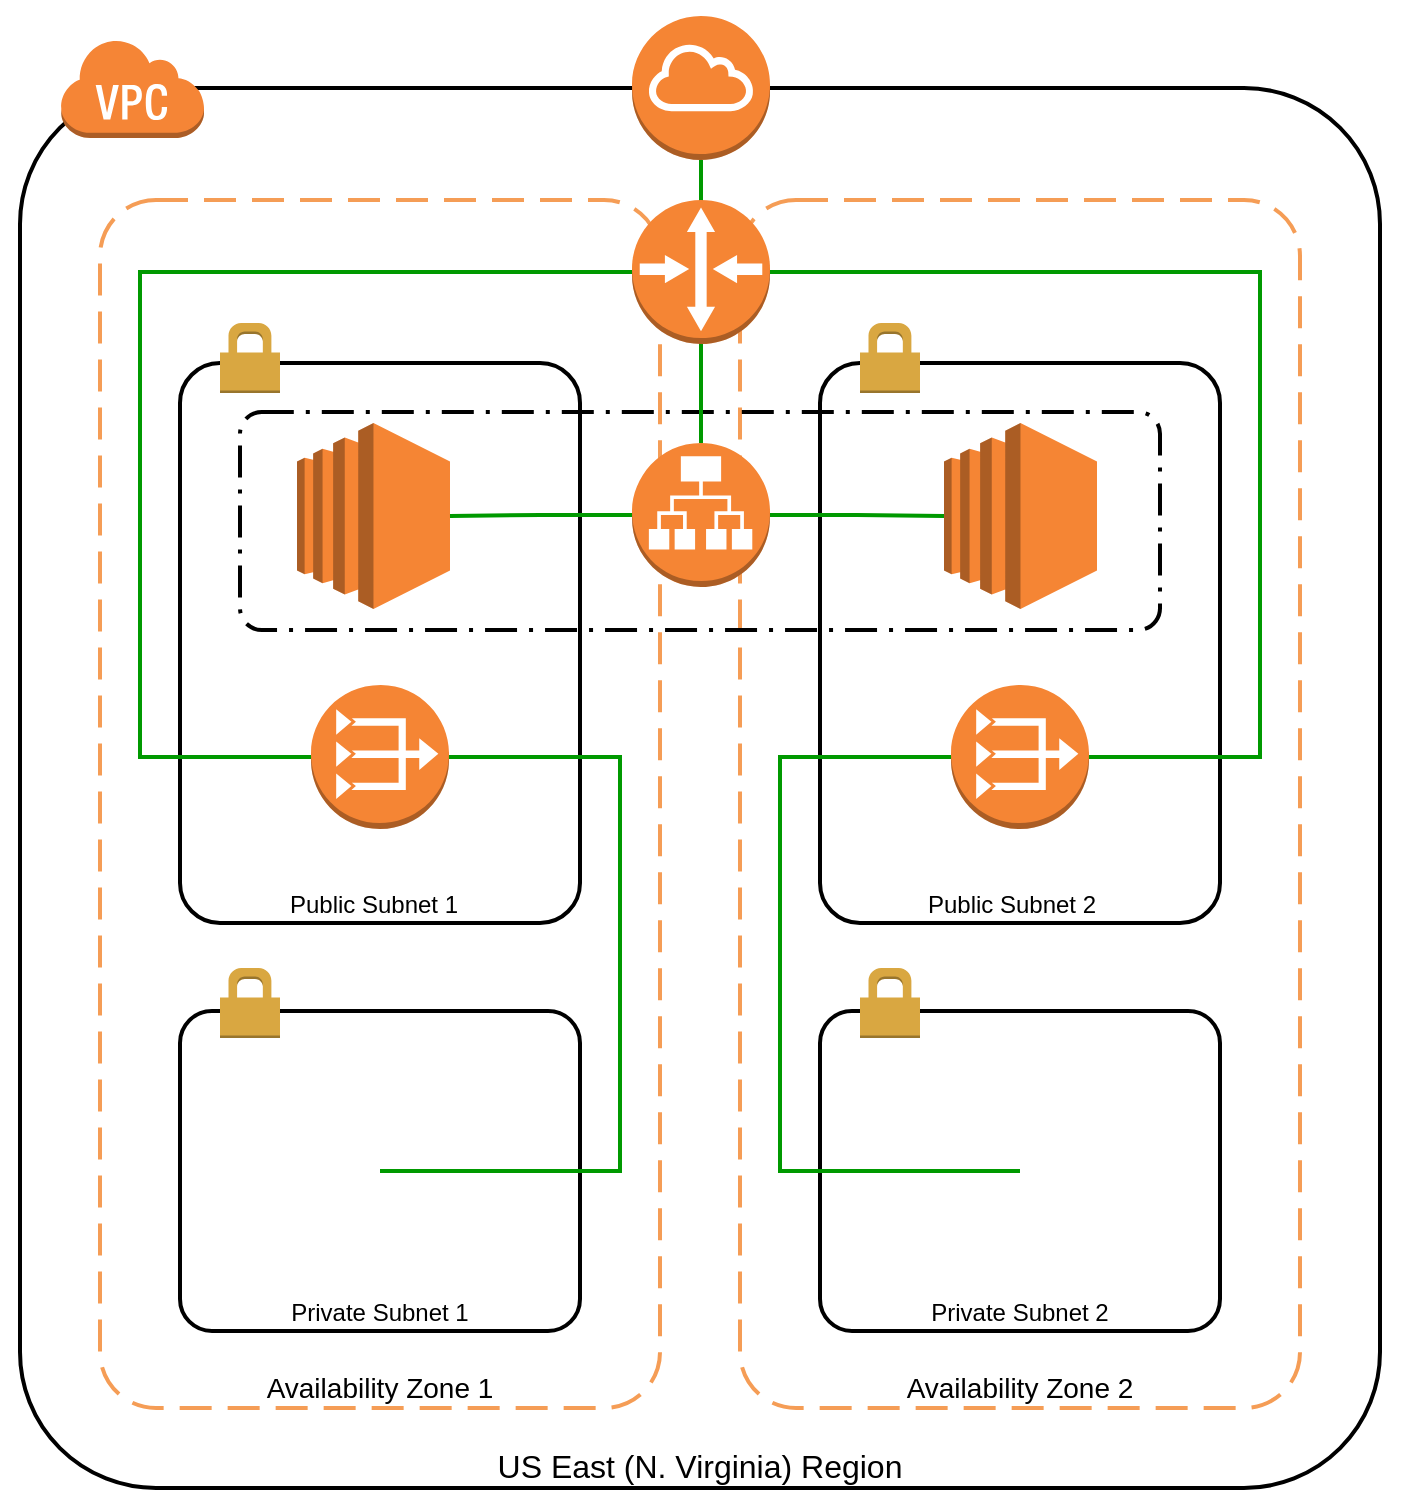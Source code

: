 <mxfile version="11.0.5" type="github"><diagram id="NBuzykiXZqDgpGrnV-WK" name="Page-1"><mxGraphModel dx="939" dy="576" grid="1" gridSize="10" guides="1" tooltips="1" connect="1" arrows="1" fold="1" page="1" pageScale="1" pageWidth="850" pageHeight="1100" math="0" shadow="0"><root><mxCell id="0"/><mxCell id="1" parent="0"/><mxCell id="_qp9qb1tDxuJyNr31mA4-26" value="" style="rounded=0;whiteSpace=wrap;html=1;fontSize=14;strokeColor=none;" parent="1" vertex="1"><mxGeometry x="30" y="16" width="700" height="754" as="geometry"/></mxCell><mxCell id="_qp9qb1tDxuJyNr31mA4-1" value="US East (N. Virginia) Region" style="rounded=1;arcSize=10;dashed=0;strokeColor=#000000;fillColor=none;gradientColor=none;strokeWidth=2;verticalAlign=bottom;fontSize=16;" parent="1" vertex="1"><mxGeometry x="40" y="60" width="680" height="700" as="geometry"/></mxCell><mxCell id="_qp9qb1tDxuJyNr31mA4-3" value="Availability Zone 1" style="rounded=1;arcSize=10;dashed=1;strokeColor=#F59D56;fillColor=none;gradientColor=none;dashPattern=8 4;strokeWidth=2;verticalAlign=bottom;fontSize=14;" parent="1" vertex="1"><mxGeometry x="80" y="116" width="280" height="604" as="geometry"/></mxCell><mxCell id="_qp9qb1tDxuJyNr31mA4-4" value="Public Subnet 1" style="rounded=1;arcSize=10;dashed=0;strokeColor=#000000;fillColor=none;gradientColor=none;strokeWidth=2;verticalAlign=bottom;align=center;spacingRight=6;" parent="1" vertex="1"><mxGeometry x="120" y="197.5" width="200" height="280" as="geometry"/></mxCell><mxCell id="_qp9qb1tDxuJyNr31mA4-6" value="Private Subnet 1" style="rounded=1;arcSize=10;dashed=0;strokeColor=#000000;fillColor=none;gradientColor=none;strokeWidth=2;verticalAlign=bottom;" parent="1" vertex="1"><mxGeometry x="120" y="521.5" width="200" height="160" as="geometry"/></mxCell><mxCell id="_qp9qb1tDxuJyNr31mA4-9" value="Availability Zone 2" style="rounded=1;arcSize=10;dashed=1;strokeColor=#F59D56;fillColor=none;gradientColor=none;dashPattern=8 4;strokeWidth=2;verticalAlign=bottom;fontSize=14;" parent="1" vertex="1"><mxGeometry x="400" y="116" width="280" height="604" as="geometry"/></mxCell><mxCell id="_qp9qb1tDxuJyNr31mA4-10" value="Public Subnet 2" style="rounded=1;arcSize=10;dashed=0;strokeColor=#000000;fillColor=none;gradientColor=none;strokeWidth=2;verticalAlign=bottom;align=center;spacingRight=8;" parent="1" vertex="1"><mxGeometry x="440" y="197.5" width="200" height="280" as="geometry"/></mxCell><mxCell id="_qp9qb1tDxuJyNr31mA4-12" value="Private Subnet 2" style="rounded=1;arcSize=10;dashed=0;strokeColor=#000000;fillColor=none;gradientColor=none;strokeWidth=2;verticalAlign=bottom;" parent="1" vertex="1"><mxGeometry x="440" y="521.5" width="200" height="160" as="geometry"/></mxCell><mxCell id="_qp9qb1tDxuJyNr31mA4-21" value="" style="rounded=1;arcSize=10;dashed=1;strokeColor=#000000;fillColor=none;gradientColor=none;dashPattern=8 3 1 3;strokeWidth=2;verticalAlign=bottom;labelBackgroundColor=#ffffff;labelBorderColor=#FFFFFF;" parent="1" vertex="1"><mxGeometry x="150" y="222" width="460" height="109" as="geometry"/></mxCell><mxCell id="_qp9qb1tDxuJyNr31mA4-2" value="" style="dashed=0;html=1;shape=mxgraph.aws3.virtual_private_cloud;fillColor=#F58536;gradientColor=none;dashed=0;" parent="1" vertex="1"><mxGeometry x="60" y="35" width="72" height="50" as="geometry"/></mxCell><mxCell id="_qp9qb1tDxuJyNr31mA4-5" value="" style="dashed=0;html=1;shape=mxgraph.aws3.permissions;fillColor=#D9A741;gradientColor=none;dashed=0;" parent="1" vertex="1"><mxGeometry x="140" y="177.5" width="30" height="35" as="geometry"/></mxCell><mxCell id="_qp9qb1tDxuJyNr31mA4-7" value="" style="dashed=0;html=1;shape=mxgraph.aws3.permissions;fillColor=#D9A741;gradientColor=none;dashed=0;" parent="1" vertex="1"><mxGeometry x="140" y="500" width="30" height="35" as="geometry"/></mxCell><mxCell id="_qp9qb1tDxuJyNr31mA4-8" value="" style="outlineConnect=0;dashed=0;verticalLabelPosition=bottom;verticalAlign=top;align=center;html=1;shape=mxgraph.aws3.ec2;fillColor=#F58534;gradientColor=none;" parent="1" vertex="1"><mxGeometry x="178.5" y="227.5" width="76.5" height="93" as="geometry"/></mxCell><mxCell id="_qp9qb1tDxuJyNr31mA4-11" value="" style="dashed=0;html=1;shape=mxgraph.aws3.permissions;fillColor=#D9A741;gradientColor=none;dashed=0;" parent="1" vertex="1"><mxGeometry x="460" y="177.5" width="30" height="35" as="geometry"/></mxCell><mxCell id="_qp9qb1tDxuJyNr31mA4-13" value="" style="dashed=0;html=1;shape=mxgraph.aws3.permissions;fillColor=#D9A741;gradientColor=none;dashed=0;" parent="1" vertex="1"><mxGeometry x="460" y="500" width="30" height="35" as="geometry"/></mxCell><mxCell id="_qp9qb1tDxuJyNr31mA4-14" value="" style="outlineConnect=0;dashed=0;verticalLabelPosition=bottom;verticalAlign=top;align=center;html=1;shape=mxgraph.aws3.ec2;fillColor=#F58534;gradientColor=none;" parent="1" vertex="1"><mxGeometry x="502" y="227.5" width="76.5" height="93" as="geometry"/></mxCell><mxCell id="EzEJbP6kQnZhZ2LJiGWq-1" style="edgeStyle=orthogonalEdgeStyle;rounded=0;orthogonalLoop=1;jettySize=auto;html=1;entryX=0.5;entryY=0;entryDx=0;entryDy=0;entryPerimeter=0;strokeColor=#009900;endArrow=none;endFill=0;startArrow=none;startFill=0;fillColor=#d5e8d4;strokeWidth=2;" edge="1" parent="1" source="_qp9qb1tDxuJyNr31mA4-15" target="_qp9qb1tDxuJyNr31mA4-22"><mxGeometry relative="1" as="geometry"/></mxCell><mxCell id="_qp9qb1tDxuJyNr31mA4-15" value="" style="outlineConnect=0;dashed=0;verticalLabelPosition=bottom;verticalAlign=top;align=center;html=1;shape=mxgraph.aws3.internet_gateway;fillColor=#F58534;gradientColor=none;" parent="1" vertex="1"><mxGeometry x="346" y="24" width="69" height="72" as="geometry"/></mxCell><mxCell id="EzEJbP6kQnZhZ2LJiGWq-7" style="edgeStyle=orthogonalEdgeStyle;rounded=0;orthogonalLoop=1;jettySize=auto;html=1;endArrow=none;endFill=0;strokeColor=#009900;exitX=0.5;exitY=0.5;exitDx=0;exitDy=0;exitPerimeter=0;fillColor=#d5e8d4;startArrow=none;startFill=0;strokeWidth=2;entryX=1;entryY=0.5;entryDx=0;entryDy=0;entryPerimeter=0;" edge="1" parent="1" source="_qp9qb1tDxuJyNr31mA4-6" target="_qp9qb1tDxuJyNr31mA4-16"><mxGeometry relative="1" as="geometry"><Array as="points"><mxPoint x="340" y="602"/><mxPoint x="340" y="395"/></Array></mxGeometry></mxCell><mxCell id="EzEJbP6kQnZhZ2LJiGWq-9" style="edgeStyle=orthogonalEdgeStyle;rounded=0;orthogonalLoop=1;jettySize=auto;html=1;exitX=0;exitY=0.5;exitDx=0;exitDy=0;exitPerimeter=0;entryX=0;entryY=0.5;entryDx=0;entryDy=0;entryPerimeter=0;endArrow=none;endFill=0;strokeColor=#009900;fillColor=#d5e8d4;startArrow=none;startFill=0;strokeWidth=2;" edge="1" parent="1" source="_qp9qb1tDxuJyNr31mA4-16" target="EzEJbP6kQnZhZ2LJiGWq-11"><mxGeometry relative="1" as="geometry"><Array as="points"><mxPoint x="100" y="395"/><mxPoint x="100" y="152"/></Array></mxGeometry></mxCell><mxCell id="_qp9qb1tDxuJyNr31mA4-16" value="" style="outlineConnect=0;dashed=0;verticalLabelPosition=bottom;verticalAlign=top;align=center;html=1;shape=mxgraph.aws3.vpc_nat_gateway;fillColor=#F58534;gradientColor=none;" parent="1" vertex="1"><mxGeometry x="185.5" y="358.5" width="69" height="72" as="geometry"/></mxCell><mxCell id="EzEJbP6kQnZhZ2LJiGWq-6" style="edgeStyle=orthogonalEdgeStyle;rounded=0;orthogonalLoop=1;jettySize=auto;html=1;endArrow=none;endFill=0;strokeColor=#009900;exitX=0.5;exitY=0.5;exitDx=0;exitDy=0;exitPerimeter=0;fillColor=#d5e8d4;startArrow=none;startFill=0;strokeWidth=2;entryX=0;entryY=0.5;entryDx=0;entryDy=0;entryPerimeter=0;" edge="1" parent="1" source="_qp9qb1tDxuJyNr31mA4-12" target="_qp9qb1tDxuJyNr31mA4-19"><mxGeometry relative="1" as="geometry"><Array as="points"><mxPoint x="420" y="602"/><mxPoint x="420" y="395"/></Array></mxGeometry></mxCell><mxCell id="EzEJbP6kQnZhZ2LJiGWq-8" style="edgeStyle=orthogonalEdgeStyle;rounded=0;orthogonalLoop=1;jettySize=auto;html=1;entryX=1;entryY=0.5;entryDx=0;entryDy=0;entryPerimeter=0;endArrow=none;endFill=0;strokeColor=#009900;exitX=1;exitY=0.5;exitDx=0;exitDy=0;exitPerimeter=0;fillColor=#d5e8d4;startArrow=none;startFill=0;strokeWidth=2;" edge="1" parent="1" source="_qp9qb1tDxuJyNr31mA4-19" target="EzEJbP6kQnZhZ2LJiGWq-11"><mxGeometry relative="1" as="geometry"><Array as="points"><mxPoint x="660" y="395"/><mxPoint x="660" y="152"/></Array></mxGeometry></mxCell><mxCell id="_qp9qb1tDxuJyNr31mA4-19" value="" style="outlineConnect=0;dashed=0;verticalLabelPosition=bottom;verticalAlign=top;align=center;html=1;shape=mxgraph.aws3.vpc_nat_gateway;fillColor=#F58534;gradientColor=none;" parent="1" vertex="1"><mxGeometry x="505.5" y="358.5" width="69" height="72" as="geometry"/></mxCell><mxCell id="EzEJbP6kQnZhZ2LJiGWq-2" style="edgeStyle=orthogonalEdgeStyle;rounded=0;orthogonalLoop=1;jettySize=auto;html=1;endArrow=none;endFill=0;strokeColor=#009900;entryX=0;entryY=0.5;entryDx=0;entryDy=0;entryPerimeter=0;fillColor=#d5e8d4;startArrow=none;startFill=0;strokeWidth=2;" edge="1" parent="1" source="_qp9qb1tDxuJyNr31mA4-22" target="_qp9qb1tDxuJyNr31mA4-14"><mxGeometry relative="1" as="geometry"/></mxCell><mxCell id="EzEJbP6kQnZhZ2LJiGWq-3" style="edgeStyle=orthogonalEdgeStyle;rounded=0;orthogonalLoop=1;jettySize=auto;html=1;endArrow=none;endFill=0;strokeColor=#009900;entryX=1;entryY=0.5;entryDx=0;entryDy=0;entryPerimeter=0;fillColor=#d5e8d4;startArrow=none;startFill=0;strokeWidth=2;" edge="1" parent="1" source="_qp9qb1tDxuJyNr31mA4-22" target="_qp9qb1tDxuJyNr31mA4-8"><mxGeometry relative="1" as="geometry"><mxPoint x="260" y="277.5" as="targetPoint"/></mxGeometry></mxCell><mxCell id="_qp9qb1tDxuJyNr31mA4-22" value="" style="outlineConnect=0;dashed=0;verticalLabelPosition=bottom;verticalAlign=top;align=center;html=1;shape=mxgraph.aws3.application_load_balancer;fillColor=#F58534;gradientColor=none;" parent="1" vertex="1"><mxGeometry x="346" y="237.5" width="69" height="72" as="geometry"/></mxCell><mxCell id="_qp9qb1tDxuJyNr31mA4-23" value="" style="shape=image;imageAspect=0;aspect=fixed;verticalLabelPosition=bottom;verticalAlign=top;image=https://ih0.redbubble.net/avatar.1565533.100x100.jpg;" parent="1" vertex="1"><mxGeometry x="217" y="255.5" width="38" height="38" as="geometry"/></mxCell><mxCell id="EzEJbP6kQnZhZ2LJiGWq-5" value="" style="shape=image;imageAspect=0;aspect=fixed;verticalLabelPosition=bottom;verticalAlign=top;image=https://ih0.redbubble.net/avatar.1565533.100x100.jpg;" vertex="1" parent="1"><mxGeometry x="540.5" y="255" width="38" height="38" as="geometry"/></mxCell><mxCell id="EzEJbP6kQnZhZ2LJiGWq-11" value="" style="outlineConnect=0;dashed=0;verticalLabelPosition=bottom;verticalAlign=top;align=center;html=1;shape=mxgraph.aws3.router;fillColor=#F58534;gradientColor=none;labelBackgroundColor=#ffffff;strokeWidth=1;" vertex="1" parent="1"><mxGeometry x="346" y="116" width="69" height="72" as="geometry"/></mxCell></root></mxGraphModel></diagram></mxfile>